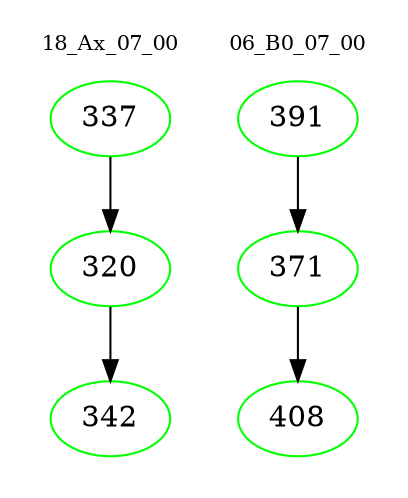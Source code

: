 digraph{
subgraph cluster_0 {
color = white
label = "18_Ax_07_00";
fontsize=10;
T0_337 [label="337", color="green"]
T0_337 -> T0_320 [color="black"]
T0_320 [label="320", color="green"]
T0_320 -> T0_342 [color="black"]
T0_342 [label="342", color="green"]
}
subgraph cluster_1 {
color = white
label = "06_B0_07_00";
fontsize=10;
T1_391 [label="391", color="green"]
T1_391 -> T1_371 [color="black"]
T1_371 [label="371", color="green"]
T1_371 -> T1_408 [color="black"]
T1_408 [label="408", color="green"]
}
}
